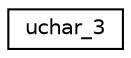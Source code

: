 digraph "Graphical Class Hierarchy"
{
  edge [fontname="Helvetica",fontsize="10",labelfontname="Helvetica",labelfontsize="10"];
  node [fontname="Helvetica",fontsize="10",shape=record];
  rankdir="LR";
  Node1 [label="uchar_3",height=0.2,width=0.4,color="black", fillcolor="white", style="filled",URL="$classuchar__3.html"];
}
